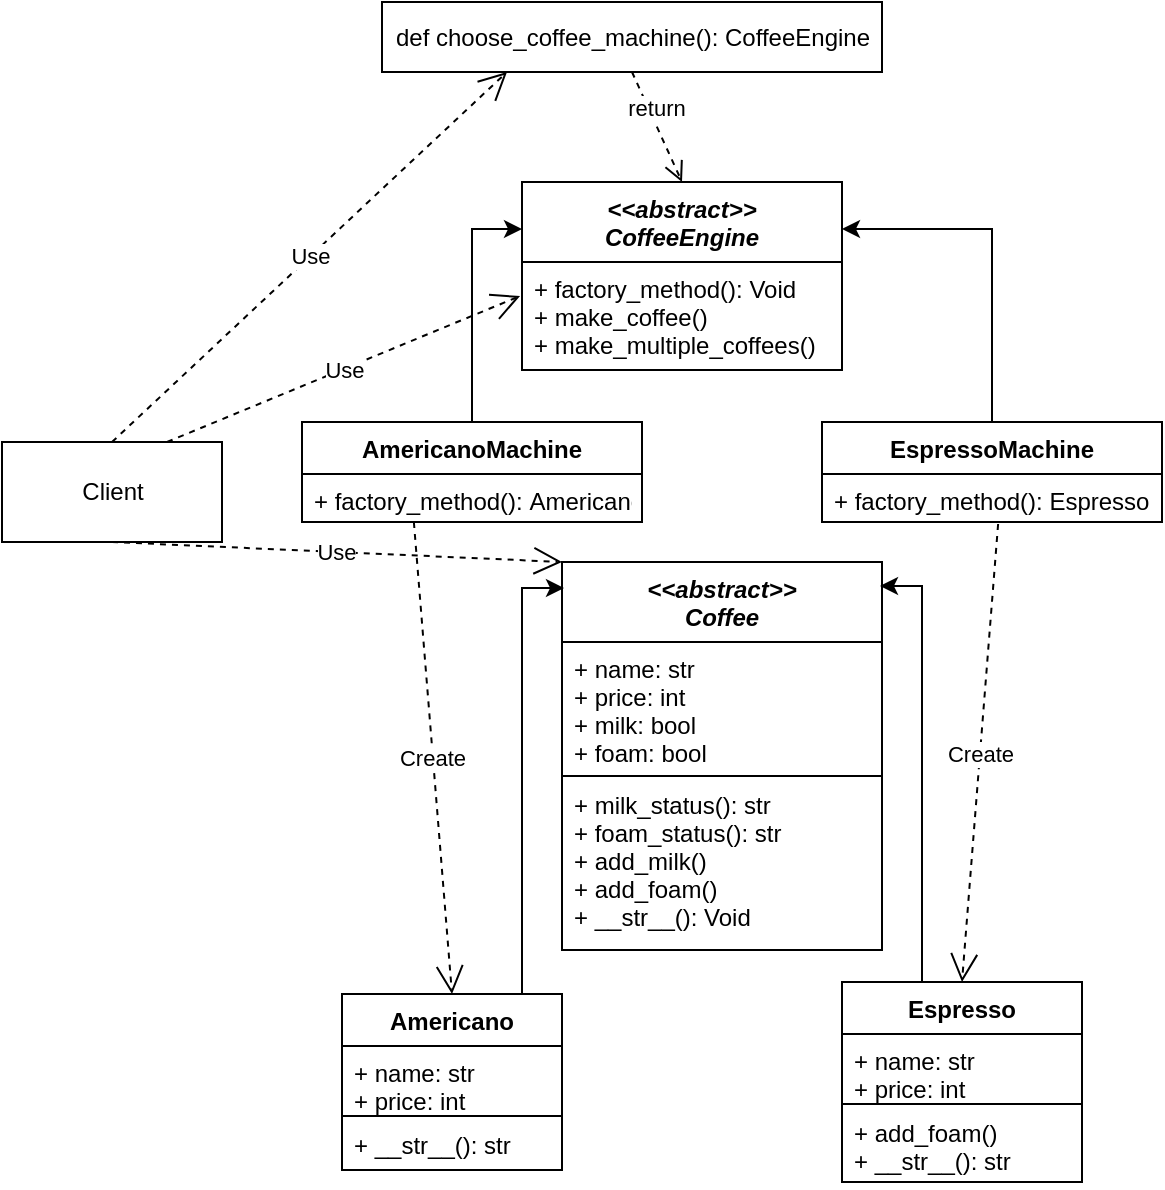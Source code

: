 <mxfile version="14.5.1" type="device"><diagram id="C5RBs43oDa-KdzZeNtuy" name="Page-1"><mxGraphModel dx="1350" dy="816" grid="1" gridSize="10" guides="1" tooltips="1" connect="1" arrows="1" fold="1" page="1" pageScale="1" pageWidth="827" pageHeight="1169" math="0" shadow="0"><root><mxCell id="WIyWlLk6GJQsqaUBKTNV-0"/><mxCell id="WIyWlLk6GJQsqaUBKTNV-1" parent="WIyWlLk6GJQsqaUBKTNV-0"/><mxCell id="-G3Z9o2tDmPCfdos1miK-0" value="&lt;&lt;abstract&gt;&gt;&#10;Coffee" style="swimlane;fontStyle=3;align=center;verticalAlign=top;childLayout=stackLayout;horizontal=1;startSize=40;horizontalStack=0;resizeParent=1;resizeParentMax=0;resizeLast=0;collapsible=1;marginBottom=0;" vertex="1" parent="WIyWlLk6GJQsqaUBKTNV-1"><mxGeometry x="310" y="340" width="160" height="194" as="geometry"/></mxCell><mxCell id="-G3Z9o2tDmPCfdos1miK-1" value="+ name: str&#10;+ price: int&#10;+ milk: bool&#10;+ foam: bool" style="text;strokeColor=none;fillColor=none;align=left;verticalAlign=top;spacingLeft=4;spacingRight=4;overflow=hidden;rotatable=0;points=[[0,0.5],[1,0.5]];portConstraint=eastwest;" vertex="1" parent="-G3Z9o2tDmPCfdos1miK-0"><mxGeometry y="40" width="160" height="66" as="geometry"/></mxCell><mxCell id="-G3Z9o2tDmPCfdos1miK-2" value="" style="line;strokeWidth=1;fillColor=none;align=left;verticalAlign=middle;spacingTop=-1;spacingLeft=3;spacingRight=3;rotatable=0;labelPosition=right;points=[];portConstraint=eastwest;" vertex="1" parent="-G3Z9o2tDmPCfdos1miK-0"><mxGeometry y="106" width="160" height="2" as="geometry"/></mxCell><mxCell id="-G3Z9o2tDmPCfdos1miK-3" value="+ milk_status(): str&#10;+ foam_status(): str&#10;+ add_milk()&#10;+ add_foam()&#10;+ __str__(): Void" style="text;strokeColor=none;fillColor=none;align=left;verticalAlign=top;spacingLeft=4;spacingRight=4;overflow=hidden;rotatable=0;points=[[0,0.5],[1,0.5]];portConstraint=eastwest;" vertex="1" parent="-G3Z9o2tDmPCfdos1miK-0"><mxGeometry y="108" width="160" height="86" as="geometry"/></mxCell><mxCell id="-G3Z9o2tDmPCfdos1miK-32" style="edgeStyle=orthogonalEdgeStyle;rounded=0;orthogonalLoop=1;jettySize=auto;html=1;exitX=0.5;exitY=0;exitDx=0;exitDy=0;entryX=0.006;entryY=0.072;entryDx=0;entryDy=0;entryPerimeter=0;" edge="1" parent="WIyWlLk6GJQsqaUBKTNV-1" source="-G3Z9o2tDmPCfdos1miK-4" target="-G3Z9o2tDmPCfdos1miK-0"><mxGeometry relative="1" as="geometry"><Array as="points"><mxPoint x="290" y="556"/><mxPoint x="290" y="353"/></Array></mxGeometry></mxCell><mxCell id="-G3Z9o2tDmPCfdos1miK-4" value="Americano" style="swimlane;fontStyle=1;align=center;verticalAlign=top;childLayout=stackLayout;horizontal=1;startSize=26;horizontalStack=0;resizeParent=1;resizeParentMax=0;resizeLast=0;collapsible=1;marginBottom=0;" vertex="1" parent="WIyWlLk6GJQsqaUBKTNV-1"><mxGeometry x="200" y="556" width="110" height="88" as="geometry"/></mxCell><mxCell id="-G3Z9o2tDmPCfdos1miK-5" value="+ name: str&#10;+ price: int" style="text;strokeColor=none;fillColor=none;align=left;verticalAlign=top;spacingLeft=4;spacingRight=4;overflow=hidden;rotatable=0;points=[[0,0.5],[1,0.5]];portConstraint=eastwest;" vertex="1" parent="-G3Z9o2tDmPCfdos1miK-4"><mxGeometry y="26" width="110" height="34" as="geometry"/></mxCell><mxCell id="-G3Z9o2tDmPCfdos1miK-6" value="" style="line;strokeWidth=1;fillColor=none;align=left;verticalAlign=middle;spacingTop=-1;spacingLeft=3;spacingRight=3;rotatable=0;labelPosition=right;points=[];portConstraint=eastwest;" vertex="1" parent="-G3Z9o2tDmPCfdos1miK-4"><mxGeometry y="60" width="110" height="2" as="geometry"/></mxCell><mxCell id="-G3Z9o2tDmPCfdos1miK-7" value="+ __str__(): str" style="text;strokeColor=none;fillColor=none;align=left;verticalAlign=top;spacingLeft=4;spacingRight=4;overflow=hidden;rotatable=0;points=[[0,0.5],[1,0.5]];portConstraint=eastwest;" vertex="1" parent="-G3Z9o2tDmPCfdos1miK-4"><mxGeometry y="62" width="110" height="26" as="geometry"/></mxCell><mxCell id="-G3Z9o2tDmPCfdos1miK-30" style="edgeStyle=orthogonalEdgeStyle;rounded=0;orthogonalLoop=1;jettySize=auto;html=1;exitX=0.75;exitY=0;exitDx=0;exitDy=0;entryX=0.994;entryY=0.067;entryDx=0;entryDy=0;entryPerimeter=0;" edge="1" parent="WIyWlLk6GJQsqaUBKTNV-1" source="-G3Z9o2tDmPCfdos1miK-8" target="-G3Z9o2tDmPCfdos1miK-0"><mxGeometry relative="1" as="geometry"><Array as="points"><mxPoint x="490" y="550"/><mxPoint x="490" y="352"/></Array></mxGeometry></mxCell><mxCell id="-G3Z9o2tDmPCfdos1miK-8" value="Espresso" style="swimlane;fontStyle=1;align=center;verticalAlign=top;childLayout=stackLayout;horizontal=1;startSize=26;horizontalStack=0;resizeParent=1;resizeParentMax=0;resizeLast=0;collapsible=1;marginBottom=0;" vertex="1" parent="WIyWlLk6GJQsqaUBKTNV-1"><mxGeometry x="450" y="550" width="120" height="100" as="geometry"/></mxCell><mxCell id="-G3Z9o2tDmPCfdos1miK-9" value="+ name: str&#10;+ price: int" style="text;strokeColor=none;fillColor=none;align=left;verticalAlign=top;spacingLeft=4;spacingRight=4;overflow=hidden;rotatable=0;points=[[0,0.5],[1,0.5]];portConstraint=eastwest;" vertex="1" parent="-G3Z9o2tDmPCfdos1miK-8"><mxGeometry y="26" width="120" height="34" as="geometry"/></mxCell><mxCell id="-G3Z9o2tDmPCfdos1miK-10" value="" style="line;strokeWidth=1;fillColor=none;align=left;verticalAlign=middle;spacingTop=-1;spacingLeft=3;spacingRight=3;rotatable=0;labelPosition=right;points=[];portConstraint=eastwest;" vertex="1" parent="-G3Z9o2tDmPCfdos1miK-8"><mxGeometry y="60" width="120" height="2" as="geometry"/></mxCell><mxCell id="-G3Z9o2tDmPCfdos1miK-11" value="+ add_foam()&#10;+ __str__(): str" style="text;strokeColor=none;fillColor=none;align=left;verticalAlign=top;spacingLeft=4;spacingRight=4;overflow=hidden;rotatable=0;points=[[0,0.5],[1,0.5]];portConstraint=eastwest;" vertex="1" parent="-G3Z9o2tDmPCfdos1miK-8"><mxGeometry y="62" width="120" height="38" as="geometry"/></mxCell><mxCell id="-G3Z9o2tDmPCfdos1miK-14" value="&lt;&lt;abstract&gt;&gt;&#10;CoffeeEngine" style="swimlane;fontStyle=3;align=center;verticalAlign=top;childLayout=stackLayout;horizontal=1;startSize=40;horizontalStack=0;resizeParent=1;resizeParentMax=0;resizeLast=0;collapsible=1;marginBottom=0;" vertex="1" parent="WIyWlLk6GJQsqaUBKTNV-1"><mxGeometry x="290" y="150" width="160" height="94" as="geometry"/></mxCell><mxCell id="-G3Z9o2tDmPCfdos1miK-17" value="+ factory_method(): Void&#10;+ make_coffee()&#10;+ make_multiple_coffees()&#10;" style="text;strokeColor=none;fillColor=none;align=left;verticalAlign=top;spacingLeft=4;spacingRight=4;overflow=hidden;rotatable=0;points=[[0,0.5],[1,0.5]];portConstraint=eastwest;" vertex="1" parent="-G3Z9o2tDmPCfdos1miK-14"><mxGeometry y="40" width="160" height="54" as="geometry"/></mxCell><mxCell id="-G3Z9o2tDmPCfdos1miK-35" style="edgeStyle=orthogonalEdgeStyle;rounded=0;orthogonalLoop=1;jettySize=auto;html=1;exitX=0.5;exitY=0;exitDx=0;exitDy=0;entryX=0;entryY=0.25;entryDx=0;entryDy=0;" edge="1" parent="WIyWlLk6GJQsqaUBKTNV-1" source="-G3Z9o2tDmPCfdos1miK-19" target="-G3Z9o2tDmPCfdos1miK-14"><mxGeometry relative="1" as="geometry"/></mxCell><mxCell id="-G3Z9o2tDmPCfdos1miK-19" value="AmericanoMachine" style="swimlane;fontStyle=1;align=center;verticalAlign=top;childLayout=stackLayout;horizontal=1;startSize=26;horizontalStack=0;resizeParent=1;resizeParentMax=0;resizeLast=0;collapsible=1;marginBottom=0;" vertex="1" parent="WIyWlLk6GJQsqaUBKTNV-1"><mxGeometry x="180" y="270" width="170" height="50" as="geometry"/></mxCell><mxCell id="-G3Z9o2tDmPCfdos1miK-20" value="+ factory_method(): Americano&#10;" style="text;strokeColor=none;fillColor=none;align=left;verticalAlign=top;spacingLeft=4;spacingRight=4;overflow=hidden;rotatable=0;points=[[0,0.5],[1,0.5]];portConstraint=eastwest;" vertex="1" parent="-G3Z9o2tDmPCfdos1miK-19"><mxGeometry y="26" width="170" height="24" as="geometry"/></mxCell><mxCell id="-G3Z9o2tDmPCfdos1miK-34" style="edgeStyle=orthogonalEdgeStyle;rounded=0;orthogonalLoop=1;jettySize=auto;html=1;exitX=0.5;exitY=0;exitDx=0;exitDy=0;entryX=1;entryY=0.25;entryDx=0;entryDy=0;" edge="1" parent="WIyWlLk6GJQsqaUBKTNV-1" source="-G3Z9o2tDmPCfdos1miK-23" target="-G3Z9o2tDmPCfdos1miK-14"><mxGeometry relative="1" as="geometry"/></mxCell><mxCell id="-G3Z9o2tDmPCfdos1miK-23" value="EspressoMachine" style="swimlane;fontStyle=1;align=center;verticalAlign=top;childLayout=stackLayout;horizontal=1;startSize=26;horizontalStack=0;resizeParent=1;resizeParentMax=0;resizeLast=0;collapsible=1;marginBottom=0;" vertex="1" parent="WIyWlLk6GJQsqaUBKTNV-1"><mxGeometry x="440" y="270" width="170" height="50" as="geometry"/></mxCell><mxCell id="-G3Z9o2tDmPCfdos1miK-24" value="+ factory_method(): Espresso&#10;" style="text;strokeColor=none;fillColor=none;align=left;verticalAlign=top;spacingLeft=4;spacingRight=4;overflow=hidden;rotatable=0;points=[[0,0.5],[1,0.5]];portConstraint=eastwest;" vertex="1" parent="-G3Z9o2tDmPCfdos1miK-23"><mxGeometry y="26" width="170" height="24" as="geometry"/></mxCell><mxCell id="-G3Z9o2tDmPCfdos1miK-36" value="def choose_coffee_machine(): CoffeeEngine" style="html=1;" vertex="1" parent="WIyWlLk6GJQsqaUBKTNV-1"><mxGeometry x="220" y="60" width="250" height="35" as="geometry"/></mxCell><mxCell id="-G3Z9o2tDmPCfdos1miK-40" value="Create" style="endArrow=open;endSize=12;dashed=1;html=1;exitX=0.329;exitY=1;exitDx=0;exitDy=0;exitPerimeter=0;entryX=0.5;entryY=0;entryDx=0;entryDy=0;" edge="1" parent="WIyWlLk6GJQsqaUBKTNV-1" source="-G3Z9o2tDmPCfdos1miK-20" target="-G3Z9o2tDmPCfdos1miK-4"><mxGeometry width="160" relative="1" as="geometry"><mxPoint x="120" y="400" as="sourcePoint"/><mxPoint x="280" y="400" as="targetPoint"/></mxGeometry></mxCell><mxCell id="-G3Z9o2tDmPCfdos1miK-41" value="Create" style="endArrow=open;endSize=12;dashed=1;html=1;exitX=0.518;exitY=1.042;exitDx=0;exitDy=0;exitPerimeter=0;entryX=0.5;entryY=0;entryDx=0;entryDy=0;" edge="1" parent="WIyWlLk6GJQsqaUBKTNV-1" source="-G3Z9o2tDmPCfdos1miK-24" target="-G3Z9o2tDmPCfdos1miK-8"><mxGeometry width="160" relative="1" as="geometry"><mxPoint x="628.43" y="349" as="sourcePoint"/><mxPoint x="620" y="585" as="targetPoint"/></mxGeometry></mxCell><mxCell id="-G3Z9o2tDmPCfdos1miK-42" value="return" style="html=1;verticalAlign=bottom;endArrow=open;dashed=1;endSize=8;exitX=0.5;exitY=1;exitDx=0;exitDy=0;entryX=0.5;entryY=0;entryDx=0;entryDy=0;" edge="1" parent="WIyWlLk6GJQsqaUBKTNV-1" source="-G3Z9o2tDmPCfdos1miK-36" target="-G3Z9o2tDmPCfdos1miK-14"><mxGeometry relative="1" as="geometry"><mxPoint x="450" y="310" as="sourcePoint"/><mxPoint x="370" y="310" as="targetPoint"/></mxGeometry></mxCell><mxCell id="-G3Z9o2tDmPCfdos1miK-43" value="Client" style="html=1;" vertex="1" parent="WIyWlLk6GJQsqaUBKTNV-1"><mxGeometry x="30" y="280" width="110" height="50" as="geometry"/></mxCell><mxCell id="-G3Z9o2tDmPCfdos1miK-44" value="Use" style="endArrow=open;endSize=12;dashed=1;html=1;exitX=0.5;exitY=0;exitDx=0;exitDy=0;entryX=0.25;entryY=1;entryDx=0;entryDy=0;" edge="1" parent="WIyWlLk6GJQsqaUBKTNV-1" source="-G3Z9o2tDmPCfdos1miK-43" target="-G3Z9o2tDmPCfdos1miK-36"><mxGeometry width="160" relative="1" as="geometry"><mxPoint x="70" y="240" as="sourcePoint"/><mxPoint x="230" y="240" as="targetPoint"/></mxGeometry></mxCell><mxCell id="-G3Z9o2tDmPCfdos1miK-45" value="Use" style="endArrow=open;endSize=12;dashed=1;html=1;exitX=0.5;exitY=0;exitDx=0;exitDy=0;entryX=-0.006;entryY=0.315;entryDx=0;entryDy=0;entryPerimeter=0;" edge="1" parent="WIyWlLk6GJQsqaUBKTNV-1" target="-G3Z9o2tDmPCfdos1miK-17"><mxGeometry width="160" relative="1" as="geometry"><mxPoint x="112.5" y="280" as="sourcePoint"/><mxPoint x="310" y="95" as="targetPoint"/></mxGeometry></mxCell><mxCell id="-G3Z9o2tDmPCfdos1miK-46" value="Use" style="endArrow=open;endSize=12;dashed=1;html=1;exitX=0.5;exitY=1;exitDx=0;exitDy=0;entryX=0;entryY=0;entryDx=0;entryDy=0;" edge="1" parent="WIyWlLk6GJQsqaUBKTNV-1" source="-G3Z9o2tDmPCfdos1miK-43" target="-G3Z9o2tDmPCfdos1miK-0"><mxGeometry width="160" relative="1" as="geometry"><mxPoint x="30" y="506.99" as="sourcePoint"/><mxPoint x="206.54" y="430" as="targetPoint"/></mxGeometry></mxCell></root></mxGraphModel></diagram></mxfile>
